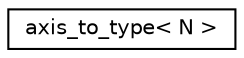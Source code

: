 digraph G
{
 // INTERACTIVE_SVG=YES
  edge [fontname="Helvetica",fontsize="10",labelfontname="Helvetica",labelfontsize="10"];
  node [fontname="Helvetica",fontsize="10",shape=record];
  rankdir="LR";
  Node1 [label="axis_to_type\< N \>",height=0.2,width=0.4,color="black", fillcolor="white", style="filled",URL="$d8/db3/structaxis__to__type.html"];
}
